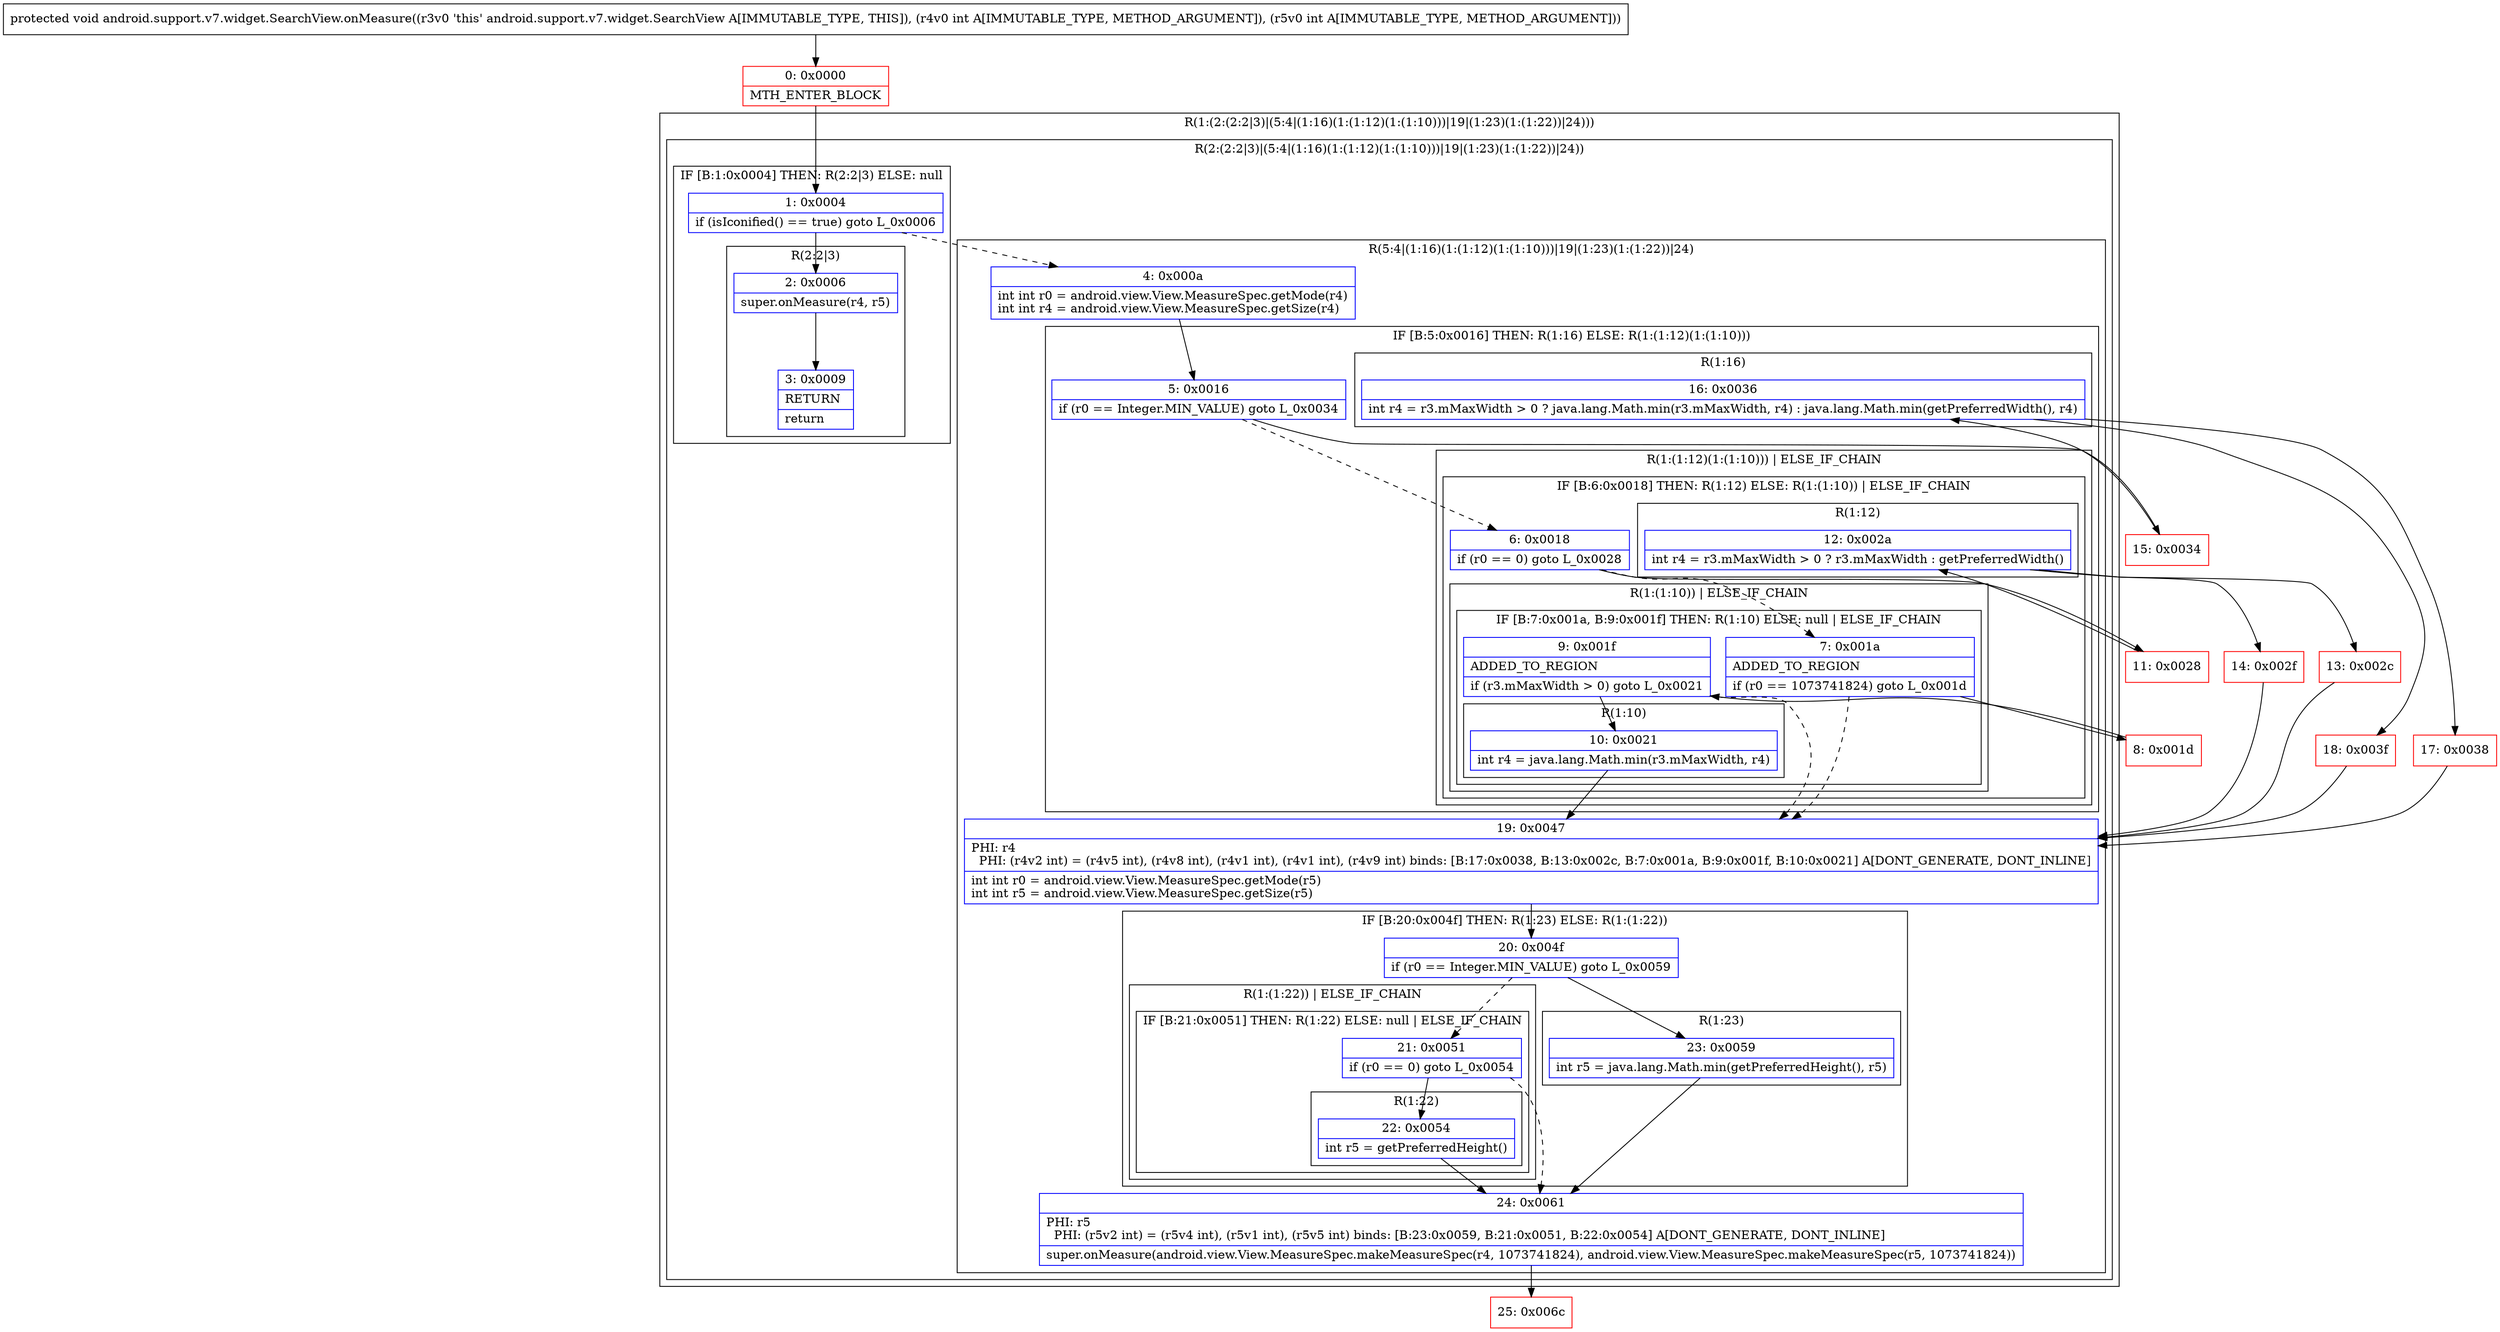 digraph "CFG forandroid.support.v7.widget.SearchView.onMeasure(II)V" {
subgraph cluster_Region_1914126784 {
label = "R(1:(2:(2:2|3)|(5:4|(1:16)(1:(1:12)(1:(1:10)))|19|(1:23)(1:(1:22))|24)))";
node [shape=record,color=blue];
subgraph cluster_Region_839437555 {
label = "R(2:(2:2|3)|(5:4|(1:16)(1:(1:12)(1:(1:10)))|19|(1:23)(1:(1:22))|24))";
node [shape=record,color=blue];
subgraph cluster_IfRegion_1491595545 {
label = "IF [B:1:0x0004] THEN: R(2:2|3) ELSE: null";
node [shape=record,color=blue];
Node_1 [shape=record,label="{1\:\ 0x0004|if (isIconified() == true) goto L_0x0006\l}"];
subgraph cluster_Region_1073240366 {
label = "R(2:2|3)";
node [shape=record,color=blue];
Node_2 [shape=record,label="{2\:\ 0x0006|super.onMeasure(r4, r5)\l}"];
Node_3 [shape=record,label="{3\:\ 0x0009|RETURN\l|return\l}"];
}
}
subgraph cluster_Region_838209191 {
label = "R(5:4|(1:16)(1:(1:12)(1:(1:10)))|19|(1:23)(1:(1:22))|24)";
node [shape=record,color=blue];
Node_4 [shape=record,label="{4\:\ 0x000a|int int r0 = android.view.View.MeasureSpec.getMode(r4)\lint int r4 = android.view.View.MeasureSpec.getSize(r4)\l}"];
subgraph cluster_IfRegion_397464455 {
label = "IF [B:5:0x0016] THEN: R(1:16) ELSE: R(1:(1:12)(1:(1:10)))";
node [shape=record,color=blue];
Node_5 [shape=record,label="{5\:\ 0x0016|if (r0 == Integer.MIN_VALUE) goto L_0x0034\l}"];
subgraph cluster_Region_1673214065 {
label = "R(1:16)";
node [shape=record,color=blue];
Node_16 [shape=record,label="{16\:\ 0x0036|int r4 = r3.mMaxWidth \> 0 ? java.lang.Math.min(r3.mMaxWidth, r4) : java.lang.Math.min(getPreferredWidth(), r4)\l}"];
}
subgraph cluster_Region_2007565904 {
label = "R(1:(1:12)(1:(1:10))) | ELSE_IF_CHAIN\l";
node [shape=record,color=blue];
subgraph cluster_IfRegion_1265334850 {
label = "IF [B:6:0x0018] THEN: R(1:12) ELSE: R(1:(1:10)) | ELSE_IF_CHAIN\l";
node [shape=record,color=blue];
Node_6 [shape=record,label="{6\:\ 0x0018|if (r0 == 0) goto L_0x0028\l}"];
subgraph cluster_Region_1913054058 {
label = "R(1:12)";
node [shape=record,color=blue];
Node_12 [shape=record,label="{12\:\ 0x002a|int r4 = r3.mMaxWidth \> 0 ? r3.mMaxWidth : getPreferredWidth()\l}"];
}
subgraph cluster_Region_62010114 {
label = "R(1:(1:10)) | ELSE_IF_CHAIN\l";
node [shape=record,color=blue];
subgraph cluster_IfRegion_1656324535 {
label = "IF [B:7:0x001a, B:9:0x001f] THEN: R(1:10) ELSE: null | ELSE_IF_CHAIN\l";
node [shape=record,color=blue];
Node_7 [shape=record,label="{7\:\ 0x001a|ADDED_TO_REGION\l|if (r0 == 1073741824) goto L_0x001d\l}"];
Node_9 [shape=record,label="{9\:\ 0x001f|ADDED_TO_REGION\l|if (r3.mMaxWidth \> 0) goto L_0x0021\l}"];
subgraph cluster_Region_1655651842 {
label = "R(1:10)";
node [shape=record,color=blue];
Node_10 [shape=record,label="{10\:\ 0x0021|int r4 = java.lang.Math.min(r3.mMaxWidth, r4)\l}"];
}
}
}
}
}
}
Node_19 [shape=record,label="{19\:\ 0x0047|PHI: r4 \l  PHI: (r4v2 int) = (r4v5 int), (r4v8 int), (r4v1 int), (r4v1 int), (r4v9 int) binds: [B:17:0x0038, B:13:0x002c, B:7:0x001a, B:9:0x001f, B:10:0x0021] A[DONT_GENERATE, DONT_INLINE]\l|int int r0 = android.view.View.MeasureSpec.getMode(r5)\lint int r5 = android.view.View.MeasureSpec.getSize(r5)\l}"];
subgraph cluster_IfRegion_1286979545 {
label = "IF [B:20:0x004f] THEN: R(1:23) ELSE: R(1:(1:22))";
node [shape=record,color=blue];
Node_20 [shape=record,label="{20\:\ 0x004f|if (r0 == Integer.MIN_VALUE) goto L_0x0059\l}"];
subgraph cluster_Region_867163785 {
label = "R(1:23)";
node [shape=record,color=blue];
Node_23 [shape=record,label="{23\:\ 0x0059|int r5 = java.lang.Math.min(getPreferredHeight(), r5)\l}"];
}
subgraph cluster_Region_1681548628 {
label = "R(1:(1:22)) | ELSE_IF_CHAIN\l";
node [shape=record,color=blue];
subgraph cluster_IfRegion_1995927182 {
label = "IF [B:21:0x0051] THEN: R(1:22) ELSE: null | ELSE_IF_CHAIN\l";
node [shape=record,color=blue];
Node_21 [shape=record,label="{21\:\ 0x0051|if (r0 == 0) goto L_0x0054\l}"];
subgraph cluster_Region_686537168 {
label = "R(1:22)";
node [shape=record,color=blue];
Node_22 [shape=record,label="{22\:\ 0x0054|int r5 = getPreferredHeight()\l}"];
}
}
}
}
Node_24 [shape=record,label="{24\:\ 0x0061|PHI: r5 \l  PHI: (r5v2 int) = (r5v4 int), (r5v1 int), (r5v5 int) binds: [B:23:0x0059, B:21:0x0051, B:22:0x0054] A[DONT_GENERATE, DONT_INLINE]\l|super.onMeasure(android.view.View.MeasureSpec.makeMeasureSpec(r4, 1073741824), android.view.View.MeasureSpec.makeMeasureSpec(r5, 1073741824))\l}"];
}
}
}
Node_0 [shape=record,color=red,label="{0\:\ 0x0000|MTH_ENTER_BLOCK\l}"];
Node_8 [shape=record,color=red,label="{8\:\ 0x001d}"];
Node_11 [shape=record,color=red,label="{11\:\ 0x0028}"];
Node_13 [shape=record,color=red,label="{13\:\ 0x002c}"];
Node_14 [shape=record,color=red,label="{14\:\ 0x002f}"];
Node_15 [shape=record,color=red,label="{15\:\ 0x0034}"];
Node_17 [shape=record,color=red,label="{17\:\ 0x0038}"];
Node_18 [shape=record,color=red,label="{18\:\ 0x003f}"];
Node_25 [shape=record,color=red,label="{25\:\ 0x006c}"];
MethodNode[shape=record,label="{protected void android.support.v7.widget.SearchView.onMeasure((r3v0 'this' android.support.v7.widget.SearchView A[IMMUTABLE_TYPE, THIS]), (r4v0 int A[IMMUTABLE_TYPE, METHOD_ARGUMENT]), (r5v0 int A[IMMUTABLE_TYPE, METHOD_ARGUMENT])) }"];
MethodNode -> Node_0;
Node_1 -> Node_2;
Node_1 -> Node_4[style=dashed];
Node_2 -> Node_3;
Node_4 -> Node_5;
Node_5 -> Node_6[style=dashed];
Node_5 -> Node_15;
Node_16 -> Node_17;
Node_16 -> Node_18;
Node_6 -> Node_7[style=dashed];
Node_6 -> Node_11;
Node_12 -> Node_13;
Node_12 -> Node_14;
Node_7 -> Node_8;
Node_7 -> Node_19[style=dashed];
Node_9 -> Node_10;
Node_9 -> Node_19[style=dashed];
Node_10 -> Node_19;
Node_19 -> Node_20;
Node_20 -> Node_21[style=dashed];
Node_20 -> Node_23;
Node_23 -> Node_24;
Node_21 -> Node_22;
Node_21 -> Node_24[style=dashed];
Node_22 -> Node_24;
Node_24 -> Node_25;
Node_0 -> Node_1;
Node_8 -> Node_9;
Node_11 -> Node_12;
Node_13 -> Node_19;
Node_14 -> Node_19;
Node_15 -> Node_16;
Node_17 -> Node_19;
Node_18 -> Node_19;
}

